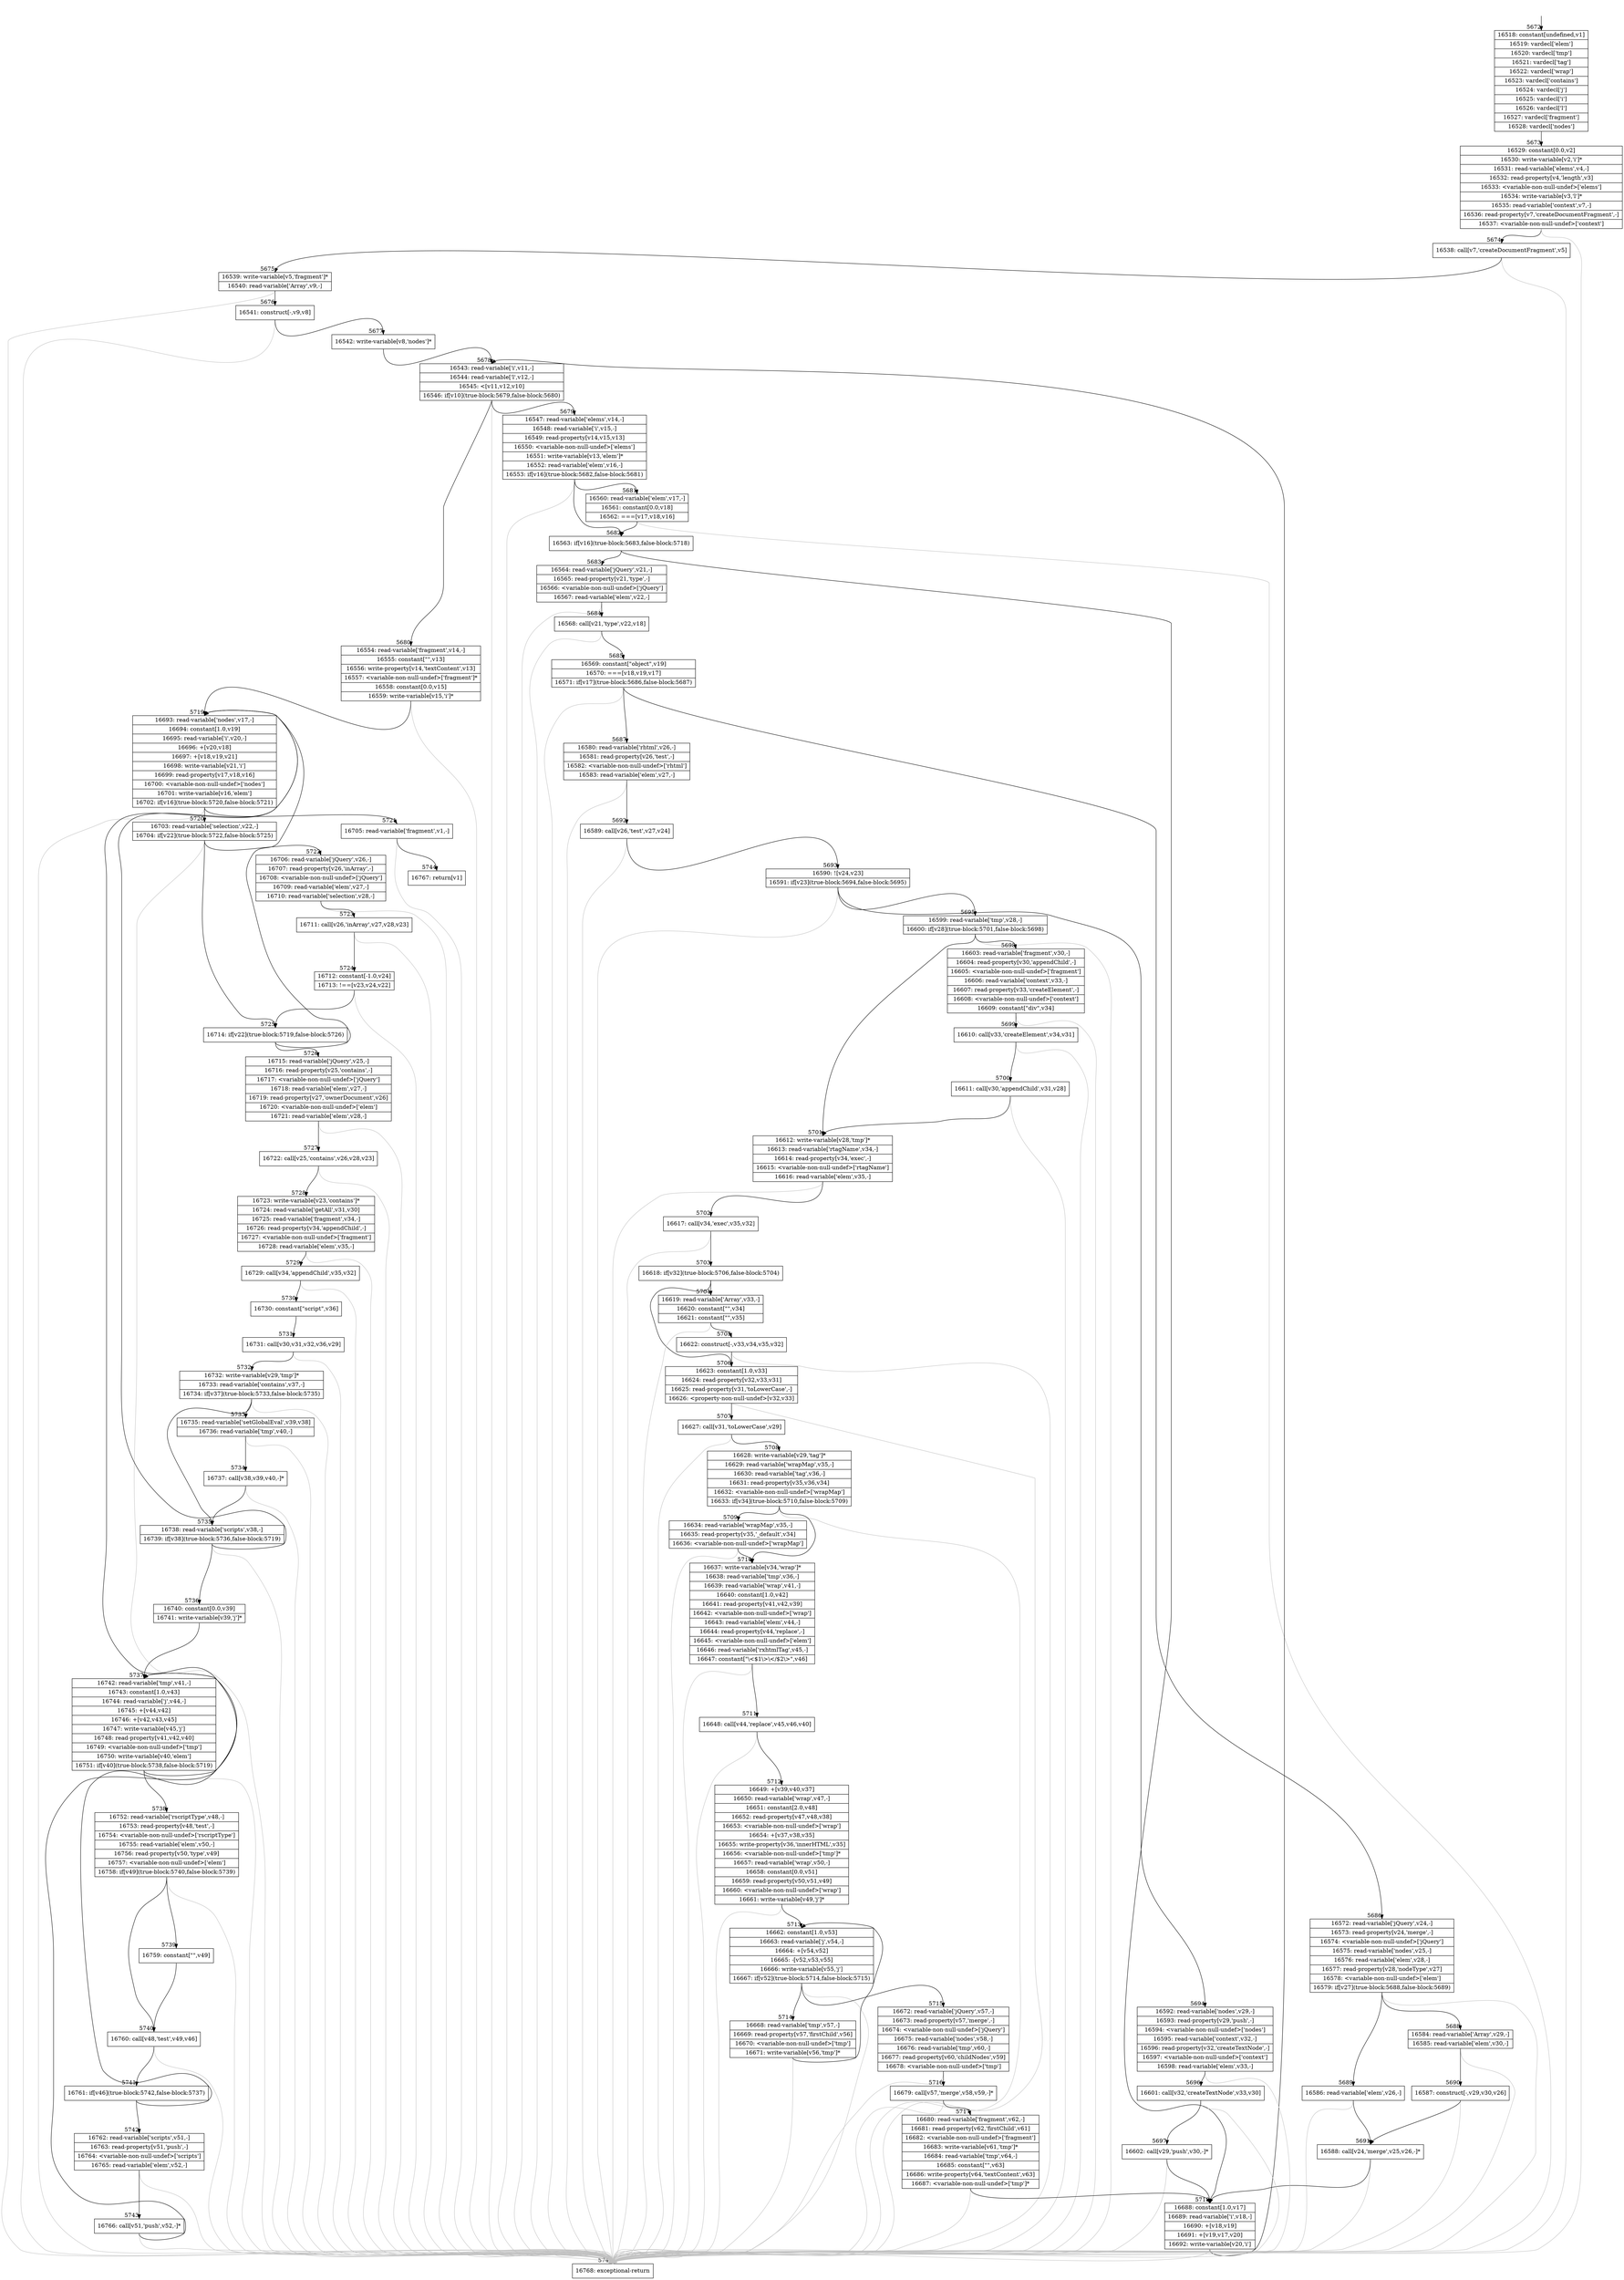 digraph {
rankdir="TD"
BB_entry372[shape=none,label=""];
BB_entry372 -> BB5672 [tailport=s, headport=n, headlabel="    5672"]
BB5672 [shape=record label="{16518: constant[undefined,v1]|16519: vardecl['elem']|16520: vardecl['tmp']|16521: vardecl['tag']|16522: vardecl['wrap']|16523: vardecl['contains']|16524: vardecl['j']|16525: vardecl['i']|16526: vardecl['l']|16527: vardecl['fragment']|16528: vardecl['nodes']}" ] 
BB5672 -> BB5673 [tailport=s, headport=n, headlabel="      5673"]
BB5673 [shape=record label="{16529: constant[0.0,v2]|16530: write-variable[v2,'i']*|16531: read-variable['elems',v4,-]|16532: read-property[v4,'length',v3]|16533: \<variable-non-null-undef\>['elems']|16534: write-variable[v3,'l']*|16535: read-variable['context',v7,-]|16536: read-property[v7,'createDocumentFragment',-]|16537: \<variable-non-null-undef\>['context']}" ] 
BB5673 -> BB5674 [tailport=s, headport=n, headlabel="      5674"]
BB5673 -> BB5745 [tailport=s, headport=n, color=gray, headlabel="      5745"]
BB5674 [shape=record label="{16538: call[v7,'createDocumentFragment',v5]}" ] 
BB5674 -> BB5675 [tailport=s, headport=n, headlabel="      5675"]
BB5674 -> BB5745 [tailport=s, headport=n, color=gray]
BB5675 [shape=record label="{16539: write-variable[v5,'fragment']*|16540: read-variable['Array',v9,-]}" ] 
BB5675 -> BB5676 [tailport=s, headport=n, headlabel="      5676"]
BB5675 -> BB5745 [tailport=s, headport=n, color=gray]
BB5676 [shape=record label="{16541: construct[-,v9,v8]}" ] 
BB5676 -> BB5677 [tailport=s, headport=n, headlabel="      5677"]
BB5676 -> BB5745 [tailport=s, headport=n, color=gray]
BB5677 [shape=record label="{16542: write-variable[v8,'nodes']*}" ] 
BB5677 -> BB5678 [tailport=s, headport=n, headlabel="      5678"]
BB5678 [shape=record label="{16543: read-variable['i',v11,-]|16544: read-variable['l',v12,-]|16545: \<[v11,v12,v10]|16546: if[v10](true-block:5679,false-block:5680)}" ] 
BB5678 -> BB5679 [tailport=s, headport=n, headlabel="      5679"]
BB5678 -> BB5680 [tailport=s, headport=n, headlabel="      5680"]
BB5678 -> BB5745 [tailport=s, headport=n, color=gray]
BB5679 [shape=record label="{16547: read-variable['elems',v14,-]|16548: read-variable['i',v15,-]|16549: read-property[v14,v15,v13]|16550: \<variable-non-null-undef\>['elems']|16551: write-variable[v13,'elem']*|16552: read-variable['elem',v16,-]|16553: if[v16](true-block:5682,false-block:5681)}" ] 
BB5679 -> BB5682 [tailport=s, headport=n, headlabel="      5682"]
BB5679 -> BB5681 [tailport=s, headport=n, headlabel="      5681"]
BB5679 -> BB5745 [tailport=s, headport=n, color=gray]
BB5680 [shape=record label="{16554: read-variable['fragment',v14,-]|16555: constant[\"\",v13]|16556: write-property[v14,'textContent',v13]|16557: \<variable-non-null-undef\>['fragment']*|16558: constant[0.0,v15]|16559: write-variable[v15,'i']*}" ] 
BB5680 -> BB5719 [tailport=s, headport=n, headlabel="      5719"]
BB5680 -> BB5745 [tailport=s, headport=n, color=gray]
BB5681 [shape=record label="{16560: read-variable['elem',v17,-]|16561: constant[0.0,v18]|16562: ===[v17,v18,v16]}" ] 
BB5681 -> BB5682 [tailport=s, headport=n]
BB5681 -> BB5745 [tailport=s, headport=n, color=gray]
BB5682 [shape=record label="{16563: if[v16](true-block:5683,false-block:5718)}" ] 
BB5682 -> BB5683 [tailport=s, headport=n, headlabel="      5683"]
BB5682 -> BB5718 [tailport=s, headport=n, headlabel="      5718"]
BB5683 [shape=record label="{16564: read-variable['jQuery',v21,-]|16565: read-property[v21,'type',-]|16566: \<variable-non-null-undef\>['jQuery']|16567: read-variable['elem',v22,-]}" ] 
BB5683 -> BB5684 [tailport=s, headport=n, headlabel="      5684"]
BB5683 -> BB5745 [tailport=s, headport=n, color=gray]
BB5684 [shape=record label="{16568: call[v21,'type',v22,v18]}" ] 
BB5684 -> BB5685 [tailport=s, headport=n, headlabel="      5685"]
BB5684 -> BB5745 [tailport=s, headport=n, color=gray]
BB5685 [shape=record label="{16569: constant[\"object\",v19]|16570: ===[v18,v19,v17]|16571: if[v17](true-block:5686,false-block:5687)}" ] 
BB5685 -> BB5686 [tailport=s, headport=n, headlabel="      5686"]
BB5685 -> BB5687 [tailport=s, headport=n, headlabel="      5687"]
BB5685 -> BB5745 [tailport=s, headport=n, color=gray]
BB5686 [shape=record label="{16572: read-variable['jQuery',v24,-]|16573: read-property[v24,'merge',-]|16574: \<variable-non-null-undef\>['jQuery']|16575: read-variable['nodes',v25,-]|16576: read-variable['elem',v28,-]|16577: read-property[v28,'nodeType',v27]|16578: \<variable-non-null-undef\>['elem']|16579: if[v27](true-block:5688,false-block:5689)}" ] 
BB5686 -> BB5688 [tailport=s, headport=n, headlabel="      5688"]
BB5686 -> BB5689 [tailport=s, headport=n, headlabel="      5689"]
BB5686 -> BB5745 [tailport=s, headport=n, color=gray]
BB5687 [shape=record label="{16580: read-variable['rhtml',v26,-]|16581: read-property[v26,'test',-]|16582: \<variable-non-null-undef\>['rhtml']|16583: read-variable['elem',v27,-]}" ] 
BB5687 -> BB5692 [tailport=s, headport=n, headlabel="      5692"]
BB5687 -> BB5745 [tailport=s, headport=n, color=gray]
BB5688 [shape=record label="{16584: read-variable['Array',v29,-]|16585: read-variable['elem',v30,-]}" ] 
BB5688 -> BB5690 [tailport=s, headport=n, headlabel="      5690"]
BB5688 -> BB5745 [tailport=s, headport=n, color=gray]
BB5689 [shape=record label="{16586: read-variable['elem',v26,-]}" ] 
BB5689 -> BB5691 [tailport=s, headport=n, headlabel="      5691"]
BB5689 -> BB5745 [tailport=s, headport=n, color=gray]
BB5690 [shape=record label="{16587: construct[-,v29,v30,v26]}" ] 
BB5690 -> BB5691 [tailport=s, headport=n]
BB5690 -> BB5745 [tailport=s, headport=n, color=gray]
BB5691 [shape=record label="{16588: call[v24,'merge',v25,v26,-]*}" ] 
BB5691 -> BB5718 [tailport=s, headport=n]
BB5691 -> BB5745 [tailport=s, headport=n, color=gray]
BB5692 [shape=record label="{16589: call[v26,'test',v27,v24]}" ] 
BB5692 -> BB5693 [tailport=s, headport=n, headlabel="      5693"]
BB5692 -> BB5745 [tailport=s, headport=n, color=gray]
BB5693 [shape=record label="{16590: ![v24,v23]|16591: if[v23](true-block:5694,false-block:5695)}" ] 
BB5693 -> BB5694 [tailport=s, headport=n, headlabel="      5694"]
BB5693 -> BB5695 [tailport=s, headport=n, headlabel="      5695"]
BB5693 -> BB5745 [tailport=s, headport=n, color=gray]
BB5694 [shape=record label="{16592: read-variable['nodes',v29,-]|16593: read-property[v29,'push',-]|16594: \<variable-non-null-undef\>['nodes']|16595: read-variable['context',v32,-]|16596: read-property[v32,'createTextNode',-]|16597: \<variable-non-null-undef\>['context']|16598: read-variable['elem',v33,-]}" ] 
BB5694 -> BB5696 [tailport=s, headport=n, headlabel="      5696"]
BB5694 -> BB5745 [tailport=s, headport=n, color=gray]
BB5695 [shape=record label="{16599: read-variable['tmp',v28,-]|16600: if[v28](true-block:5701,false-block:5698)}" ] 
BB5695 -> BB5701 [tailport=s, headport=n, headlabel="      5701"]
BB5695 -> BB5698 [tailport=s, headport=n, headlabel="      5698"]
BB5695 -> BB5745 [tailport=s, headport=n, color=gray]
BB5696 [shape=record label="{16601: call[v32,'createTextNode',v33,v30]}" ] 
BB5696 -> BB5697 [tailport=s, headport=n, headlabel="      5697"]
BB5696 -> BB5745 [tailport=s, headport=n, color=gray]
BB5697 [shape=record label="{16602: call[v29,'push',v30,-]*}" ] 
BB5697 -> BB5718 [tailport=s, headport=n]
BB5697 -> BB5745 [tailport=s, headport=n, color=gray]
BB5698 [shape=record label="{16603: read-variable['fragment',v30,-]|16604: read-property[v30,'appendChild',-]|16605: \<variable-non-null-undef\>['fragment']|16606: read-variable['context',v33,-]|16607: read-property[v33,'createElement',-]|16608: \<variable-non-null-undef\>['context']|16609: constant[\"div\",v34]}" ] 
BB5698 -> BB5699 [tailport=s, headport=n, headlabel="      5699"]
BB5698 -> BB5745 [tailport=s, headport=n, color=gray]
BB5699 [shape=record label="{16610: call[v33,'createElement',v34,v31]}" ] 
BB5699 -> BB5700 [tailport=s, headport=n, headlabel="      5700"]
BB5699 -> BB5745 [tailport=s, headport=n, color=gray]
BB5700 [shape=record label="{16611: call[v30,'appendChild',v31,v28]}" ] 
BB5700 -> BB5701 [tailport=s, headport=n]
BB5700 -> BB5745 [tailport=s, headport=n, color=gray]
BB5701 [shape=record label="{16612: write-variable[v28,'tmp']*|16613: read-variable['rtagName',v34,-]|16614: read-property[v34,'exec',-]|16615: \<variable-non-null-undef\>['rtagName']|16616: read-variable['elem',v35,-]}" ] 
BB5701 -> BB5702 [tailport=s, headport=n, headlabel="      5702"]
BB5701 -> BB5745 [tailport=s, headport=n, color=gray]
BB5702 [shape=record label="{16617: call[v34,'exec',v35,v32]}" ] 
BB5702 -> BB5703 [tailport=s, headport=n, headlabel="      5703"]
BB5702 -> BB5745 [tailport=s, headport=n, color=gray]
BB5703 [shape=record label="{16618: if[v32](true-block:5706,false-block:5704)}" ] 
BB5703 -> BB5706 [tailport=s, headport=n, headlabel="      5706"]
BB5703 -> BB5704 [tailport=s, headport=n, headlabel="      5704"]
BB5704 [shape=record label="{16619: read-variable['Array',v33,-]|16620: constant[\"\",v34]|16621: constant[\"\",v35]}" ] 
BB5704 -> BB5705 [tailport=s, headport=n, headlabel="      5705"]
BB5704 -> BB5745 [tailport=s, headport=n, color=gray]
BB5705 [shape=record label="{16622: construct[-,v33,v34,v35,v32]}" ] 
BB5705 -> BB5706 [tailport=s, headport=n]
BB5705 -> BB5745 [tailport=s, headport=n, color=gray]
BB5706 [shape=record label="{16623: constant[1.0,v33]|16624: read-property[v32,v33,v31]|16625: read-property[v31,'toLowerCase',-]|16626: \<property-non-null-undef\>[v32,v33]}" ] 
BB5706 -> BB5707 [tailport=s, headport=n, headlabel="      5707"]
BB5706 -> BB5745 [tailport=s, headport=n, color=gray]
BB5707 [shape=record label="{16627: call[v31,'toLowerCase',v29]}" ] 
BB5707 -> BB5708 [tailport=s, headport=n, headlabel="      5708"]
BB5707 -> BB5745 [tailport=s, headport=n, color=gray]
BB5708 [shape=record label="{16628: write-variable[v29,'tag']*|16629: read-variable['wrapMap',v35,-]|16630: read-variable['tag',v36,-]|16631: read-property[v35,v36,v34]|16632: \<variable-non-null-undef\>['wrapMap']|16633: if[v34](true-block:5710,false-block:5709)}" ] 
BB5708 -> BB5710 [tailport=s, headport=n, headlabel="      5710"]
BB5708 -> BB5709 [tailport=s, headport=n, headlabel="      5709"]
BB5708 -> BB5745 [tailport=s, headport=n, color=gray]
BB5709 [shape=record label="{16634: read-variable['wrapMap',v35,-]|16635: read-property[v35,'_default',v34]|16636: \<variable-non-null-undef\>['wrapMap']}" ] 
BB5709 -> BB5710 [tailport=s, headport=n]
BB5709 -> BB5745 [tailport=s, headport=n, color=gray]
BB5710 [shape=record label="{16637: write-variable[v34,'wrap']*|16638: read-variable['tmp',v36,-]|16639: read-variable['wrap',v41,-]|16640: constant[1.0,v42]|16641: read-property[v41,v42,v39]|16642: \<variable-non-null-undef\>['wrap']|16643: read-variable['elem',v44,-]|16644: read-property[v44,'replace',-]|16645: \<variable-non-null-undef\>['elem']|16646: read-variable['rxhtmlTag',v45,-]|16647: constant[\"\\\<$1\\\>\\\</$2\\\>\",v46]}" ] 
BB5710 -> BB5711 [tailport=s, headport=n, headlabel="      5711"]
BB5710 -> BB5745 [tailport=s, headport=n, color=gray]
BB5711 [shape=record label="{16648: call[v44,'replace',v45,v46,v40]}" ] 
BB5711 -> BB5712 [tailport=s, headport=n, headlabel="      5712"]
BB5711 -> BB5745 [tailport=s, headport=n, color=gray]
BB5712 [shape=record label="{16649: +[v39,v40,v37]|16650: read-variable['wrap',v47,-]|16651: constant[2.0,v48]|16652: read-property[v47,v48,v38]|16653: \<variable-non-null-undef\>['wrap']|16654: +[v37,v38,v35]|16655: write-property[v36,'innerHTML',v35]|16656: \<variable-non-null-undef\>['tmp']*|16657: read-variable['wrap',v50,-]|16658: constant[0.0,v51]|16659: read-property[v50,v51,v49]|16660: \<variable-non-null-undef\>['wrap']|16661: write-variable[v49,'j']*}" ] 
BB5712 -> BB5713 [tailport=s, headport=n, headlabel="      5713"]
BB5712 -> BB5745 [tailport=s, headport=n, color=gray]
BB5713 [shape=record label="{16662: constant[1.0,v53]|16663: read-variable['j',v54,-]|16664: +[v54,v52]|16665: -[v52,v53,v55]|16666: write-variable[v55,'j']|16667: if[v52](true-block:5714,false-block:5715)}" ] 
BB5713 -> BB5714 [tailport=s, headport=n, headlabel="      5714"]
BB5713 -> BB5715 [tailport=s, headport=n, headlabel="      5715"]
BB5713 -> BB5745 [tailport=s, headport=n, color=gray]
BB5714 [shape=record label="{16668: read-variable['tmp',v57,-]|16669: read-property[v57,'firstChild',v56]|16670: \<variable-non-null-undef\>['tmp']|16671: write-variable[v56,'tmp']*}" ] 
BB5714 -> BB5713 [tailport=s, headport=n]
BB5714 -> BB5745 [tailport=s, headport=n, color=gray]
BB5715 [shape=record label="{16672: read-variable['jQuery',v57,-]|16673: read-property[v57,'merge',-]|16674: \<variable-non-null-undef\>['jQuery']|16675: read-variable['nodes',v58,-]|16676: read-variable['tmp',v60,-]|16677: read-property[v60,'childNodes',v59]|16678: \<variable-non-null-undef\>['tmp']}" ] 
BB5715 -> BB5716 [tailport=s, headport=n, headlabel="      5716"]
BB5715 -> BB5745 [tailport=s, headport=n, color=gray]
BB5716 [shape=record label="{16679: call[v57,'merge',v58,v59,-]*}" ] 
BB5716 -> BB5717 [tailport=s, headport=n, headlabel="      5717"]
BB5716 -> BB5745 [tailport=s, headport=n, color=gray]
BB5717 [shape=record label="{16680: read-variable['fragment',v62,-]|16681: read-property[v62,'firstChild',v61]|16682: \<variable-non-null-undef\>['fragment']|16683: write-variable[v61,'tmp']*|16684: read-variable['tmp',v64,-]|16685: constant[\"\",v63]|16686: write-property[v64,'textContent',v63]|16687: \<variable-non-null-undef\>['tmp']*}" ] 
BB5717 -> BB5718 [tailport=s, headport=n]
BB5717 -> BB5745 [tailport=s, headport=n, color=gray]
BB5718 [shape=record label="{16688: constant[1.0,v17]|16689: read-variable['i',v18,-]|16690: +[v18,v19]|16691: +[v19,v17,v20]|16692: write-variable[v20,'i']}" ] 
BB5718 -> BB5678 [tailport=s, headport=n]
BB5718 -> BB5745 [tailport=s, headport=n, color=gray]
BB5719 [shape=record label="{16693: read-variable['nodes',v17,-]|16694: constant[1.0,v19]|16695: read-variable['i',v20,-]|16696: +[v20,v18]|16697: +[v18,v19,v21]|16698: write-variable[v21,'i']|16699: read-property[v17,v18,v16]|16700: \<variable-non-null-undef\>['nodes']|16701: write-variable[v16,'elem']|16702: if[v16](true-block:5720,false-block:5721)}" ] 
BB5719 -> BB5720 [tailport=s, headport=n, headlabel="      5720"]
BB5719 -> BB5721 [tailport=s, headport=n, headlabel="      5721"]
BB5719 -> BB5745 [tailport=s, headport=n, color=gray]
BB5720 [shape=record label="{16703: read-variable['selection',v22,-]|16704: if[v22](true-block:5722,false-block:5725)}" ] 
BB5720 -> BB5725 [tailport=s, headport=n, headlabel="      5725"]
BB5720 -> BB5722 [tailport=s, headport=n, headlabel="      5722"]
BB5720 -> BB5745 [tailport=s, headport=n, color=gray]
BB5721 [shape=record label="{16705: read-variable['fragment',v1,-]}" ] 
BB5721 -> BB5744 [tailport=s, headport=n, headlabel="      5744"]
BB5721 -> BB5745 [tailport=s, headport=n, color=gray]
BB5722 [shape=record label="{16706: read-variable['jQuery',v26,-]|16707: read-property[v26,'inArray',-]|16708: \<variable-non-null-undef\>['jQuery']|16709: read-variable['elem',v27,-]|16710: read-variable['selection',v28,-]}" ] 
BB5722 -> BB5723 [tailport=s, headport=n, headlabel="      5723"]
BB5722 -> BB5745 [tailport=s, headport=n, color=gray]
BB5723 [shape=record label="{16711: call[v26,'inArray',v27,v28,v23]}" ] 
BB5723 -> BB5724 [tailport=s, headport=n, headlabel="      5724"]
BB5723 -> BB5745 [tailport=s, headport=n, color=gray]
BB5724 [shape=record label="{16712: constant[-1.0,v24]|16713: !==[v23,v24,v22]}" ] 
BB5724 -> BB5725 [tailport=s, headport=n]
BB5724 -> BB5745 [tailport=s, headport=n, color=gray]
BB5725 [shape=record label="{16714: if[v22](true-block:5719,false-block:5726)}" ] 
BB5725 -> BB5719 [tailport=s, headport=n]
BB5725 -> BB5726 [tailport=s, headport=n, headlabel="      5726"]
BB5726 [shape=record label="{16715: read-variable['jQuery',v25,-]|16716: read-property[v25,'contains',-]|16717: \<variable-non-null-undef\>['jQuery']|16718: read-variable['elem',v27,-]|16719: read-property[v27,'ownerDocument',v26]|16720: \<variable-non-null-undef\>['elem']|16721: read-variable['elem',v28,-]}" ] 
BB5726 -> BB5727 [tailport=s, headport=n, headlabel="      5727"]
BB5726 -> BB5745 [tailport=s, headport=n, color=gray]
BB5727 [shape=record label="{16722: call[v25,'contains',v26,v28,v23]}" ] 
BB5727 -> BB5728 [tailport=s, headport=n, headlabel="      5728"]
BB5727 -> BB5745 [tailport=s, headport=n, color=gray]
BB5728 [shape=record label="{16723: write-variable[v23,'contains']*|16724: read-variable['getAll',v31,v30]|16725: read-variable['fragment',v34,-]|16726: read-property[v34,'appendChild',-]|16727: \<variable-non-null-undef\>['fragment']|16728: read-variable['elem',v35,-]}" ] 
BB5728 -> BB5729 [tailport=s, headport=n, headlabel="      5729"]
BB5728 -> BB5745 [tailport=s, headport=n, color=gray]
BB5729 [shape=record label="{16729: call[v34,'appendChild',v35,v32]}" ] 
BB5729 -> BB5730 [tailport=s, headport=n, headlabel="      5730"]
BB5729 -> BB5745 [tailport=s, headport=n, color=gray]
BB5730 [shape=record label="{16730: constant[\"script\",v36]}" ] 
BB5730 -> BB5731 [tailport=s, headport=n, headlabel="      5731"]
BB5731 [shape=record label="{16731: call[v30,v31,v32,v36,v29]}" ] 
BB5731 -> BB5732 [tailport=s, headport=n, headlabel="      5732"]
BB5731 -> BB5745 [tailport=s, headport=n, color=gray]
BB5732 [shape=record label="{16732: write-variable[v29,'tmp']*|16733: read-variable['contains',v37,-]|16734: if[v37](true-block:5733,false-block:5735)}" ] 
BB5732 -> BB5733 [tailport=s, headport=n, headlabel="      5733"]
BB5732 -> BB5735 [tailport=s, headport=n, headlabel="      5735"]
BB5732 -> BB5745 [tailport=s, headport=n, color=gray]
BB5733 [shape=record label="{16735: read-variable['setGlobalEval',v39,v38]|16736: read-variable['tmp',v40,-]}" ] 
BB5733 -> BB5734 [tailport=s, headport=n, headlabel="      5734"]
BB5733 -> BB5745 [tailport=s, headport=n, color=gray]
BB5734 [shape=record label="{16737: call[v38,v39,v40,-]*}" ] 
BB5734 -> BB5735 [tailport=s, headport=n]
BB5734 -> BB5745 [tailport=s, headport=n, color=gray]
BB5735 [shape=record label="{16738: read-variable['scripts',v38,-]|16739: if[v38](true-block:5736,false-block:5719)}" ] 
BB5735 -> BB5736 [tailport=s, headport=n, headlabel="      5736"]
BB5735 -> BB5719 [tailport=s, headport=n]
BB5735 -> BB5745 [tailport=s, headport=n, color=gray]
BB5736 [shape=record label="{16740: constant[0.0,v39]|16741: write-variable[v39,'j']*}" ] 
BB5736 -> BB5737 [tailport=s, headport=n, headlabel="      5737"]
BB5737 [shape=record label="{16742: read-variable['tmp',v41,-]|16743: constant[1.0,v43]|16744: read-variable['j',v44,-]|16745: +[v44,v42]|16746: +[v42,v43,v45]|16747: write-variable[v45,'j']|16748: read-property[v41,v42,v40]|16749: \<variable-non-null-undef\>['tmp']|16750: write-variable[v40,'elem']|16751: if[v40](true-block:5738,false-block:5719)}" ] 
BB5737 -> BB5738 [tailport=s, headport=n, headlabel="      5738"]
BB5737 -> BB5719 [tailport=s, headport=n]
BB5737 -> BB5745 [tailport=s, headport=n, color=gray]
BB5738 [shape=record label="{16752: read-variable['rscriptType',v48,-]|16753: read-property[v48,'test',-]|16754: \<variable-non-null-undef\>['rscriptType']|16755: read-variable['elem',v50,-]|16756: read-property[v50,'type',v49]|16757: \<variable-non-null-undef\>['elem']|16758: if[v49](true-block:5740,false-block:5739)}" ] 
BB5738 -> BB5740 [tailport=s, headport=n, headlabel="      5740"]
BB5738 -> BB5739 [tailport=s, headport=n, headlabel="      5739"]
BB5738 -> BB5745 [tailport=s, headport=n, color=gray]
BB5739 [shape=record label="{16759: constant[\"\",v49]}" ] 
BB5739 -> BB5740 [tailport=s, headport=n]
BB5740 [shape=record label="{16760: call[v48,'test',v49,v46]}" ] 
BB5740 -> BB5741 [tailport=s, headport=n, headlabel="      5741"]
BB5740 -> BB5745 [tailport=s, headport=n, color=gray]
BB5741 [shape=record label="{16761: if[v46](true-block:5742,false-block:5737)}" ] 
BB5741 -> BB5742 [tailport=s, headport=n, headlabel="      5742"]
BB5741 -> BB5737 [tailport=s, headport=n]
BB5742 [shape=record label="{16762: read-variable['scripts',v51,-]|16763: read-property[v51,'push',-]|16764: \<variable-non-null-undef\>['scripts']|16765: read-variable['elem',v52,-]}" ] 
BB5742 -> BB5743 [tailport=s, headport=n, headlabel="      5743"]
BB5742 -> BB5745 [tailport=s, headport=n, color=gray]
BB5743 [shape=record label="{16766: call[v51,'push',v52,-]*}" ] 
BB5743 -> BB5737 [tailport=s, headport=n]
BB5743 -> BB5745 [tailport=s, headport=n, color=gray]
BB5744 [shape=record label="{16767: return[v1]}" ] 
BB5745 [shape=record label="{16768: exceptional-return}" ] 
}
